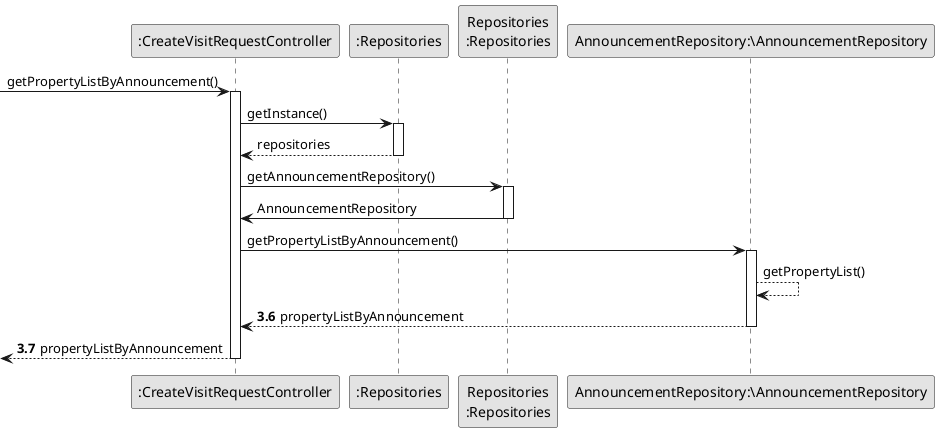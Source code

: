 @startuml
'https://plantuml.com/sequence-diagram

skinparam monochrome true
skinparam packageStyle rectangle
skinparam shadowing false


participant ":CreateVisitRequestController" as CTRL
participant ":Repositories" as RepositorySingleton
participant "Repositories\n:Repositories" as PLAT
participant "AnnouncementRepository:\AnnouncementRepository" as AR

 -> CTRL : getPropertyListByAnnouncement()
    activate CTRL


        CTRL -> RepositorySingleton : getInstance()

        activate RepositorySingleton

            RepositorySingleton --> CTRL: repositories
        deactivate RepositorySingleton

        CTRL -> PLAT : getAnnouncementRepository()
        activate PLAT

            PLAT -> CTRL : AnnouncementRepository
        deactivate PLAT

        CTRL -> AR : getPropertyListByAnnouncement()
        activate AR


           AR --> AR : getPropertyList()
       autonumber 3.6
            AR --> CTRL : propertyListByAnnouncement



        deactivate AR


        <-- CTRL : propertyListByAnnouncement

    deactivate CTRL
@enduml